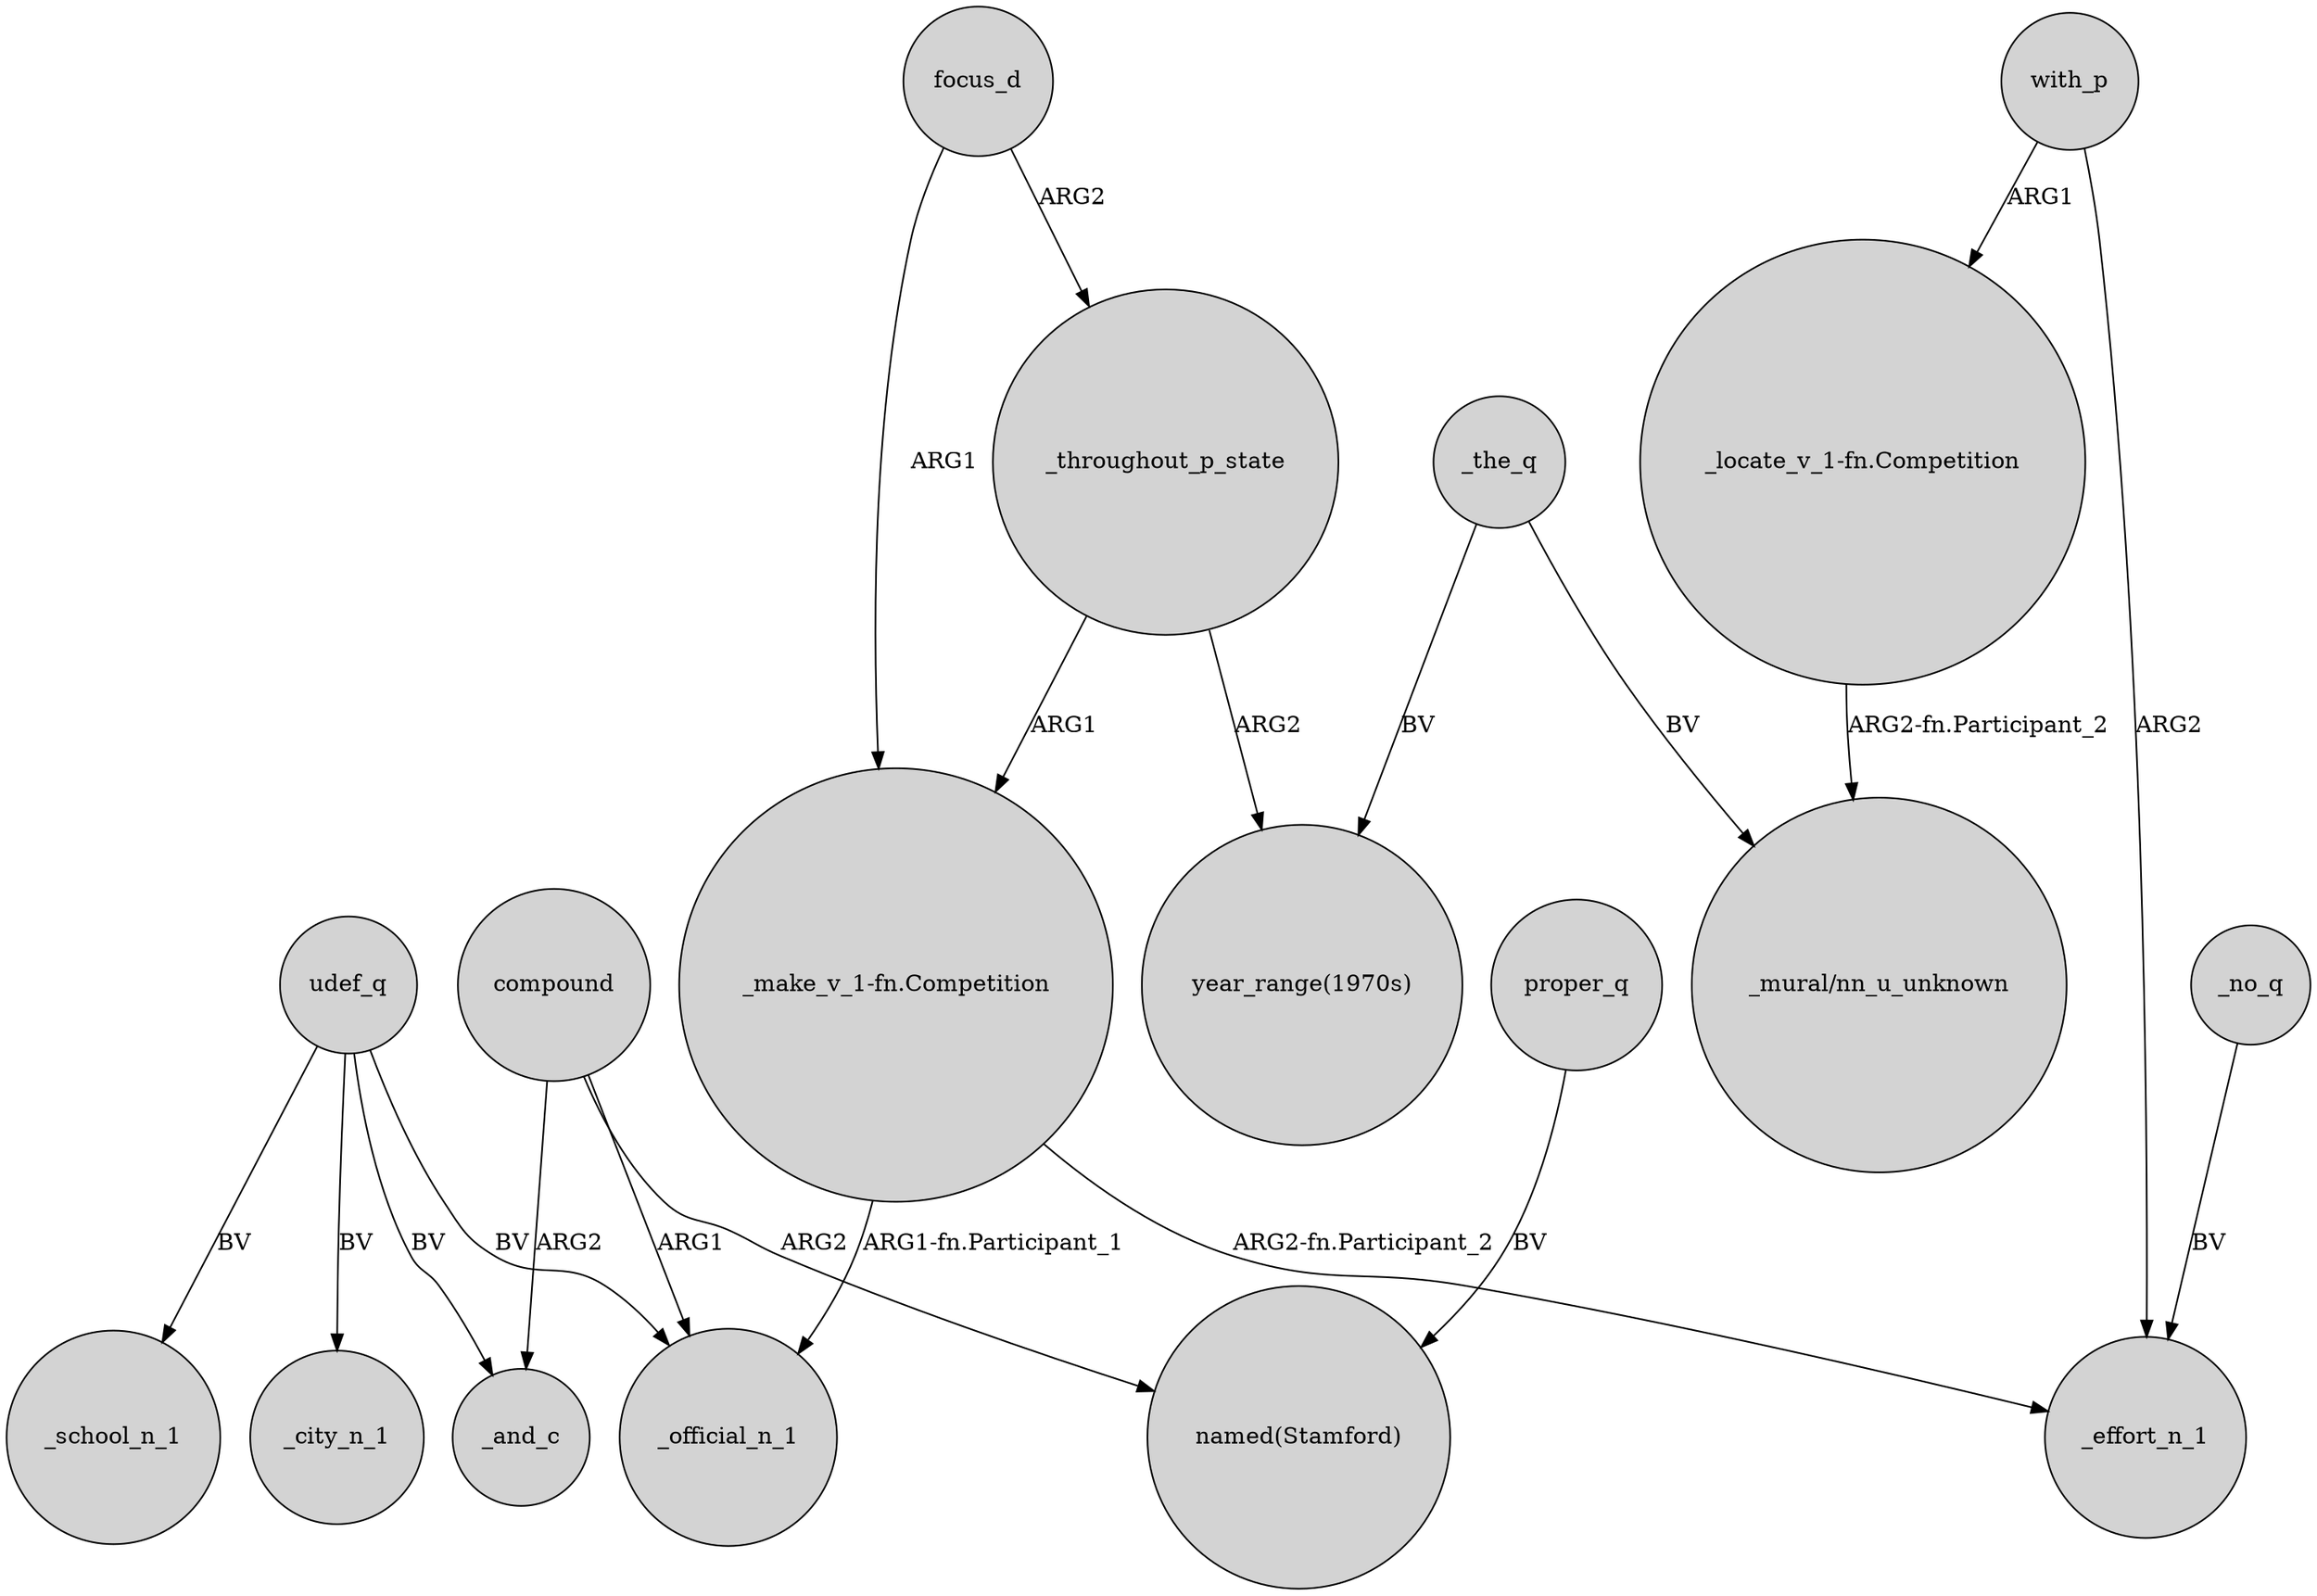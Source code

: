 digraph {
	node [shape=circle style=filled]
	focus_d -> _throughout_p_state [label=ARG2]
	focus_d -> "_make_v_1-fn.Competition" [label=ARG1]
	proper_q -> "named(Stamford)" [label=BV]
	udef_q -> _school_n_1 [label=BV]
	_the_q -> "year_range(1970s)" [label=BV]
	udef_q -> _and_c [label=BV]
	"_locate_v_1-fn.Competition" -> "_mural/nn_u_unknown" [label="ARG2-fn.Participant_2"]
	compound -> _and_c [label=ARG2]
	compound -> "named(Stamford)" [label=ARG2]
	"_make_v_1-fn.Competition" -> _official_n_1 [label="ARG1-fn.Participant_1"]
	_throughout_p_state -> "_make_v_1-fn.Competition" [label=ARG1]
	compound -> _official_n_1 [label=ARG1]
	with_p -> "_locate_v_1-fn.Competition" [label=ARG1]
	_the_q -> "_mural/nn_u_unknown" [label=BV]
	udef_q -> _city_n_1 [label=BV]
	"_make_v_1-fn.Competition" -> _effort_n_1 [label="ARG2-fn.Participant_2"]
	_no_q -> _effort_n_1 [label=BV]
	_throughout_p_state -> "year_range(1970s)" [label=ARG2]
	udef_q -> _official_n_1 [label=BV]
	with_p -> _effort_n_1 [label=ARG2]
}
